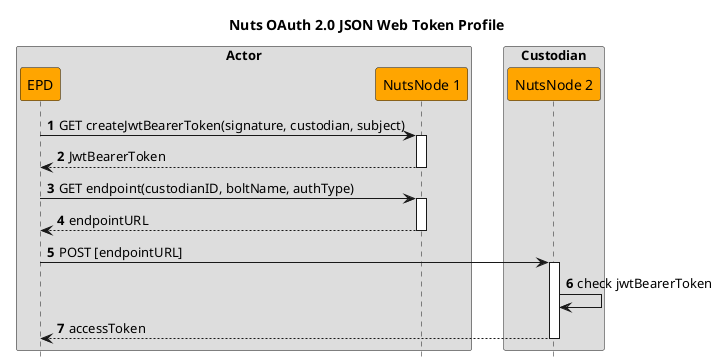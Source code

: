 @startuml
hide footbox
skinparam roundcorner 5
skinparam shadowing false
skinparam sequence {
   ParticipantBackgroundColor orange
   ActorBackgroundColor none
}
skinparam BoxPadding 15

title Nuts OAuth 2.0 JSON Web Token Profile
autonumber

box Actor
participant "EPD" as EPD1
participant "NutsNode 1" as NutsNode1
endbox

box Custodian
participant "NutsNode 2" as NutsNode2
endbox

EPD1 -> NutsNode1 : GET createJwtBearerToken(signature, custodian, subject)
activate NutsNode1
return JwtBearerToken
deactivate NutsNode1

EPD1 -> NutsNode1 : GET endpoint(custodianID, boltName, authType)
activate NutsNode1
return endpointURL
deactivate NutsNode1

EPD1 -> NutsNode2 : POST [endpointURL]
activate NutsNode2
NutsNode2 -> NutsNode2 : check jwtBearerToken
NutsNode2 --> EPD1 : accessToken
deactivate NutsNode2


@enduml